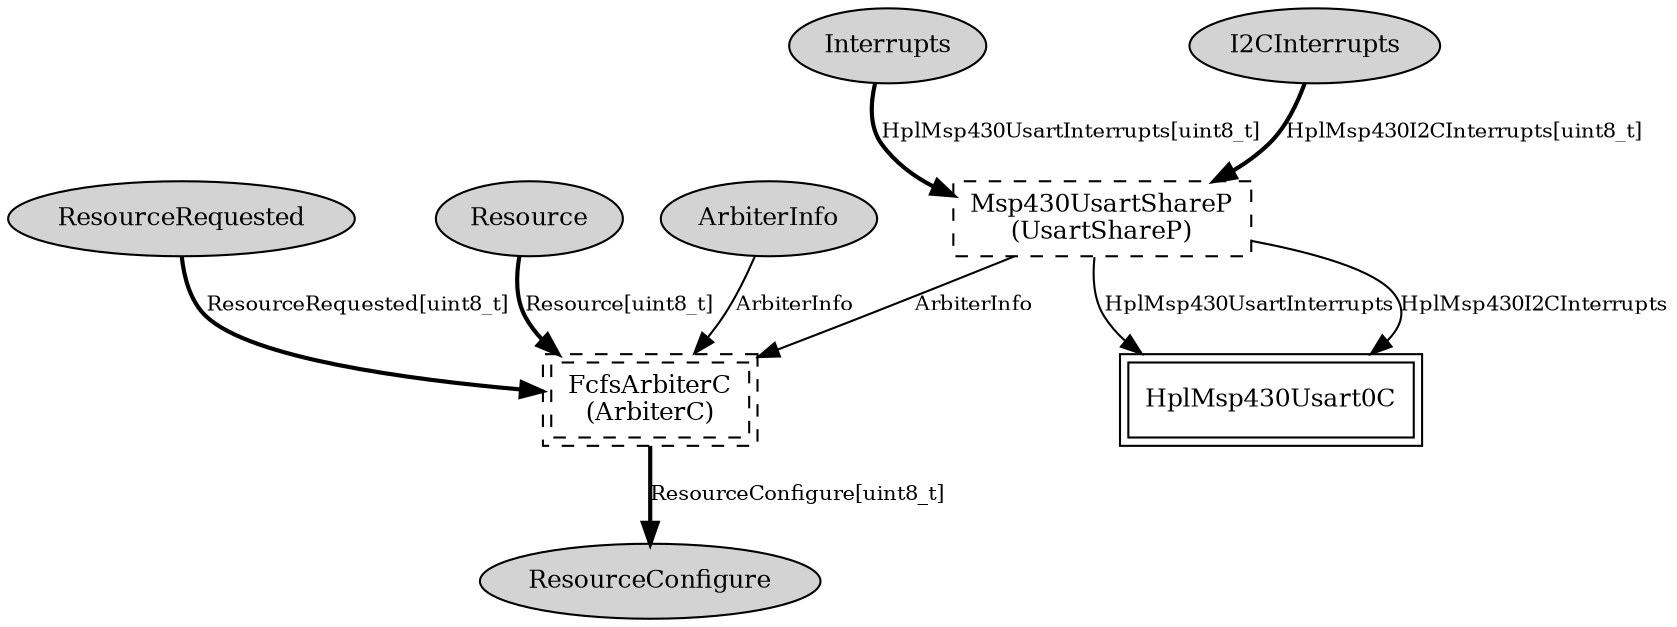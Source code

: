 digraph "tos.chips.msp430.usart.Msp430UsartShare0P" {
  n0x40d93320 [shape=ellipse, style=filled, label="ResourceRequested", fontsize=12];
  "Msp430UsartShare0P.ArbiterC" [fontsize=12, shape=box,peripheries=2, style=dashed, label="FcfsArbiterC\n(ArbiterC)", URL="../chtml/tos.system.FcfsArbiterC.html"];
  n0x40d97998 [shape=ellipse, style=filled, label="Interrupts", fontsize=12];
  "Msp430UsartShare0P.UsartShareP" [fontsize=12, shape=box, style=dashed, label="Msp430UsartShareP\n(UsartShareP)", URL="../chtml/tos.chips.msp430.usart.Msp430UsartShareP.html"];
  n0x40d948a8 [shape=ellipse, style=filled, label="Resource", fontsize=12];
  "Msp430UsartShare0P.ArbiterC" [fontsize=12, shape=box,peripheries=2, style=dashed, label="FcfsArbiterC\n(ArbiterC)", URL="../chtml/tos.system.FcfsArbiterC.html"];
  n0x40d94238 [shape=ellipse, style=filled, label="I2CInterrupts", fontsize=12];
  "Msp430UsartShare0P.UsartShareP" [fontsize=12, shape=box, style=dashed, label="Msp430UsartShareP\n(UsartShareP)", URL="../chtml/tos.chips.msp430.usart.Msp430UsartShareP.html"];
  n0x40d937a8 [shape=ellipse, style=filled, label="ArbiterInfo", fontsize=12];
  "Msp430UsartShare0P.ArbiterC" [fontsize=12, shape=box,peripheries=2, style=dashed, label="FcfsArbiterC\n(ArbiterC)", URL="../chtml/tos.system.FcfsArbiterC.html"];
  "Msp430UsartShare0P.ArbiterC" [fontsize=12, shape=box,peripheries=2, style=dashed, label="FcfsArbiterC\n(ArbiterC)", URL="../chtml/tos.system.FcfsArbiterC.html"];
  n0x40d91010 [shape=ellipse, style=filled, label="ResourceConfigure", fontsize=12];
  "Msp430UsartShare0P.UsartShareP" [fontsize=12, shape=box, style=dashed, label="Msp430UsartShareP\n(UsartShareP)", URL="../chtml/tos.chips.msp430.usart.Msp430UsartShareP.html"];
  "Msp430UsartShare0P.UsartShareP" [fontsize=12, shape=box, style=dashed, label="Msp430UsartShareP\n(UsartShareP)", URL="../chtml/tos.chips.msp430.usart.Msp430UsartShareP.html"];
  "HplMsp430Usart0C" [fontsize=12, shape=box,peripheries=2, URL="../chtml/tos.chips.msp430.usart.HplMsp430Usart0C.html"];
  "Msp430UsartShare0P.UsartShareP" [fontsize=12, shape=box, style=dashed, label="Msp430UsartShareP\n(UsartShareP)", URL="../chtml/tos.chips.msp430.usart.Msp430UsartShareP.html"];
  "HplMsp430Usart0C" [fontsize=12, shape=box,peripheries=2, URL="../chtml/tos.chips.msp430.usart.HplMsp430Usart0C.html"];
  "n0x40d93320" -> "Msp430UsartShare0P.ArbiterC" [label="ResourceRequested[uint8_t]", style=bold, URL="../ihtml/tos.interfaces.ResourceRequested.html", fontsize=10];
  "n0x40d97998" -> "Msp430UsartShare0P.UsartShareP" [label="HplMsp430UsartInterrupts[uint8_t]", style=bold, URL="../ihtml/tos.chips.msp430.usart.HplMsp430UsartInterrupts.html", fontsize=10];
  "n0x40d948a8" -> "Msp430UsartShare0P.ArbiterC" [label="Resource[uint8_t]", style=bold, URL="../ihtml/tos.interfaces.Resource.html", fontsize=10];
  "n0x40d94238" -> "Msp430UsartShare0P.UsartShareP" [label="HplMsp430I2CInterrupts[uint8_t]", style=bold, URL="../ihtml/tos.chips.msp430.usart.HplMsp430I2CInterrupts.html", fontsize=10];
  "n0x40d937a8" -> "Msp430UsartShare0P.ArbiterC" [label="ArbiterInfo", URL="../ihtml/tos.interfaces.ArbiterInfo.html", fontsize=10];
  "Msp430UsartShare0P.ArbiterC" -> "n0x40d91010" [label="ResourceConfigure[uint8_t]", style=bold, URL="../ihtml/tos.interfaces.ResourceConfigure.html", fontsize=10];
  "Msp430UsartShare0P.UsartShareP" -> "Msp430UsartShare0P.ArbiterC" [label="ArbiterInfo", URL="../ihtml/tos.interfaces.ArbiterInfo.html", fontsize=10];
  "Msp430UsartShare0P.UsartShareP" -> "HplMsp430Usart0C" [label="HplMsp430UsartInterrupts", URL="../ihtml/tos.chips.msp430.usart.HplMsp430UsartInterrupts.html", fontsize=10];
  "Msp430UsartShare0P.UsartShareP" -> "HplMsp430Usart0C" [label="HplMsp430I2CInterrupts", URL="../ihtml/tos.chips.msp430.usart.HplMsp430I2CInterrupts.html", fontsize=10];
}
